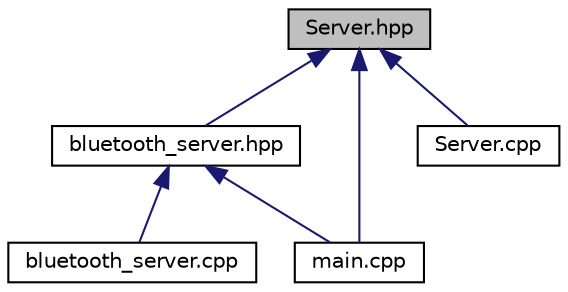 digraph "Server.hpp"
{
  edge [fontname="Helvetica",fontsize="10",labelfontname="Helvetica",labelfontsize="10"];
  node [fontname="Helvetica",fontsize="10",shape=record];
  Node51 [label="Server.hpp",height=0.2,width=0.4,color="black", fillcolor="grey75", style="filled", fontcolor="black"];
  Node51 -> Node52 [dir="back",color="midnightblue",fontsize="10",style="solid",fontname="Helvetica"];
  Node52 [label="bluetooth_server.hpp",height=0.2,width=0.4,color="black", fillcolor="white", style="filled",URL="$bluetooth__server_8hpp.html"];
  Node52 -> Node53 [dir="back",color="midnightblue",fontsize="10",style="solid",fontname="Helvetica"];
  Node53 [label="bluetooth_server.cpp",height=0.2,width=0.4,color="black", fillcolor="white", style="filled",URL="$bluetooth__server_8cpp.html"];
  Node52 -> Node54 [dir="back",color="midnightblue",fontsize="10",style="solid",fontname="Helvetica"];
  Node54 [label="main.cpp",height=0.2,width=0.4,color="black", fillcolor="white", style="filled",URL="$main_8cpp.html"];
  Node51 -> Node54 [dir="back",color="midnightblue",fontsize="10",style="solid",fontname="Helvetica"];
  Node51 -> Node55 [dir="back",color="midnightblue",fontsize="10",style="solid",fontname="Helvetica"];
  Node55 [label="Server.cpp",height=0.2,width=0.4,color="black", fillcolor="white", style="filled",URL="$_server_8cpp.html"];
}
